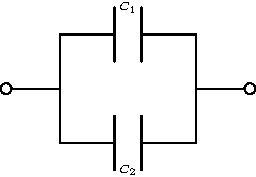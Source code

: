 /******************************************************************************
 *                                 LICENSE                                    *
 ******************************************************************************
 *  This file is part of Mathematics-and-Physics.                             *
 *                                                                            *
 *  Mathematics-and-Physics is free software: you can redistribute it and/or  *
 *  modify it under the terms of the GNU General Public License as published  *
 *  by the Free Software Foundation, either version 3 of the License, or      *
 *  (at your option) any later version.                                       *
 *                                                                            *
 *  Mathematics-and-Physics is distributed in the hope that it will be useful *
 *  but WITHOUT ANY WARRANTY; without even the implied warranty of            *
 *  MERCHANTABILITY or FITNESS FOR A PARTICULAR PURPOSE.  See the             *
 *  GNU General Public License for more details.                              *
 *                                                                            *
 *  You should have received a copy of the GNU General Public License         *
 *  along with Mathematics-and-Physics.  If not, see                          *
 *  <https://www.gnu.org/licenses/>.                                          *
 ******************************************************************************/

/*  Size of the output figure.                                                */
size(128);

/*  Pen for the circuit.                                                      */
defaultpen(black + linewidth(0.6pt) + fontsize(6pt));

/*  Radius of the circles.                                                    */
real r = 0.1;

/*  Draw the circuit.                                                         */
draw((0.0, 0.0) -- (1.0, 0.0));
draw((1.0, -1.0) -- (1.0, 1.0));
draw((1.0, 1.0) -- (2.0, 1.0));
draw((1.0, -1.0) -- (2.0, -1.0));
draw((2.0, 0.5) -- (2.0, 1.5));
draw((2.0, -0.5) -- (2.0, -1.5));
draw((2.5, 0.5) -- (2.5, 1.5));
draw((2.5, -0.5) -- (2.5, -1.5));
draw((2.5, 1.0) -- (3.5, 1.0));
draw((2.5, -1.0) -- (3.5, -1.0));
draw((3.5, -1.0) -- (3.5, 1.0));
draw((3.5, 0.0) -- (4.5, 0.0));

/*  Mark the start and end of the circuit with circles.                       */
filldraw(circle((0.0, 0.0), r), white, black);
filldraw(circle((4.5, 0.0), r), white, black);

/*  Label the plates.                                                         */
label("$C_{1}$", (2.25, 1.5));
label("$C_{2}$", (2.25, -1.5));
